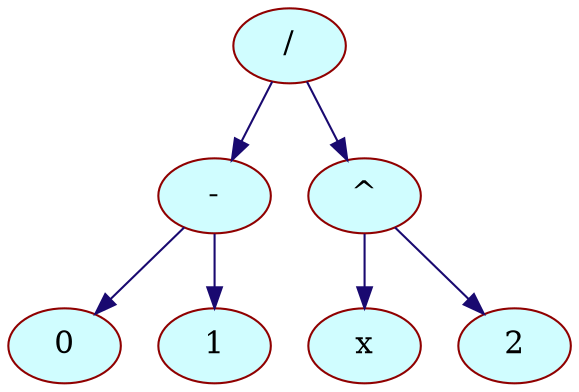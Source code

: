 digraph {
	node[shape = "cube", color = "#800000", fontsize = 15, style = "filled", fillcolor = "#88CEFA"];
	edge[color = "#190970", fontsize = 11];

		"/_0x55dda8a137c0"[shape = "ellipse", label = "/", color="#900000",                                style="filled", fillcolor = "#D0FDFF"];
		"/_0x55dda8a137c0"->"-_0x55dda8a13780";

		"-_0x55dda8a13780"[shape = "ellipse", label = "-", color="#900000",                                style="filled", fillcolor = "#D0FDFF"];
		"-_0x55dda8a13780"->"0_0x55dda8a13740";

		"0_0x55dda8a13740"[shape = "ellipse", label = "0", color="#900000", style="filled",                            fillcolor = "#D0FDFF"];
		"-_0x55dda8a13780"->"1_0x55dda8a13680";

		"1_0x55dda8a13680"[shape = "ellipse", label = "1", color="#900000", style="filled",                            fillcolor = "#D0FDFF"];
		"/_0x55dda8a137c0"->"^_0x55dda8a135c0";

		"^_0x55dda8a135c0"[shape = "ellipse", label = "^", color="#900000",                                style="filled", fillcolor = "#D0FDFF"];
		"^_0x55dda8a135c0"->"x_0x55dda8a13580";

		"x_0x55dda8a13580"[shape = "ellipse", label = "x", color="#900000", style="filled",                            fillcolor = "#D0FDFF"];
		"^_0x55dda8a135c0"->"2_0x55dda8a13540";

		"2_0x55dda8a13540"[shape = "ellipse", label = "2", color="#900000", style="filled",                            fillcolor = "#D0FDFF"];
}